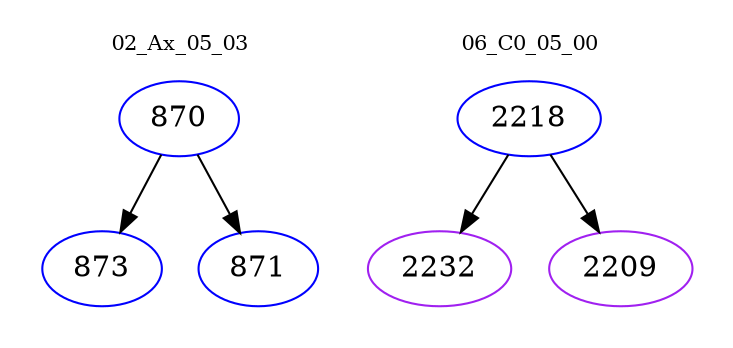 digraph{
subgraph cluster_0 {
color = white
label = "02_Ax_05_03";
fontsize=10;
T0_870 [label="870", color="blue"]
T0_870 -> T0_873 [color="black"]
T0_873 [label="873", color="blue"]
T0_870 -> T0_871 [color="black"]
T0_871 [label="871", color="blue"]
}
subgraph cluster_1 {
color = white
label = "06_C0_05_00";
fontsize=10;
T1_2218 [label="2218", color="blue"]
T1_2218 -> T1_2232 [color="black"]
T1_2232 [label="2232", color="purple"]
T1_2218 -> T1_2209 [color="black"]
T1_2209 [label="2209", color="purple"]
}
}
